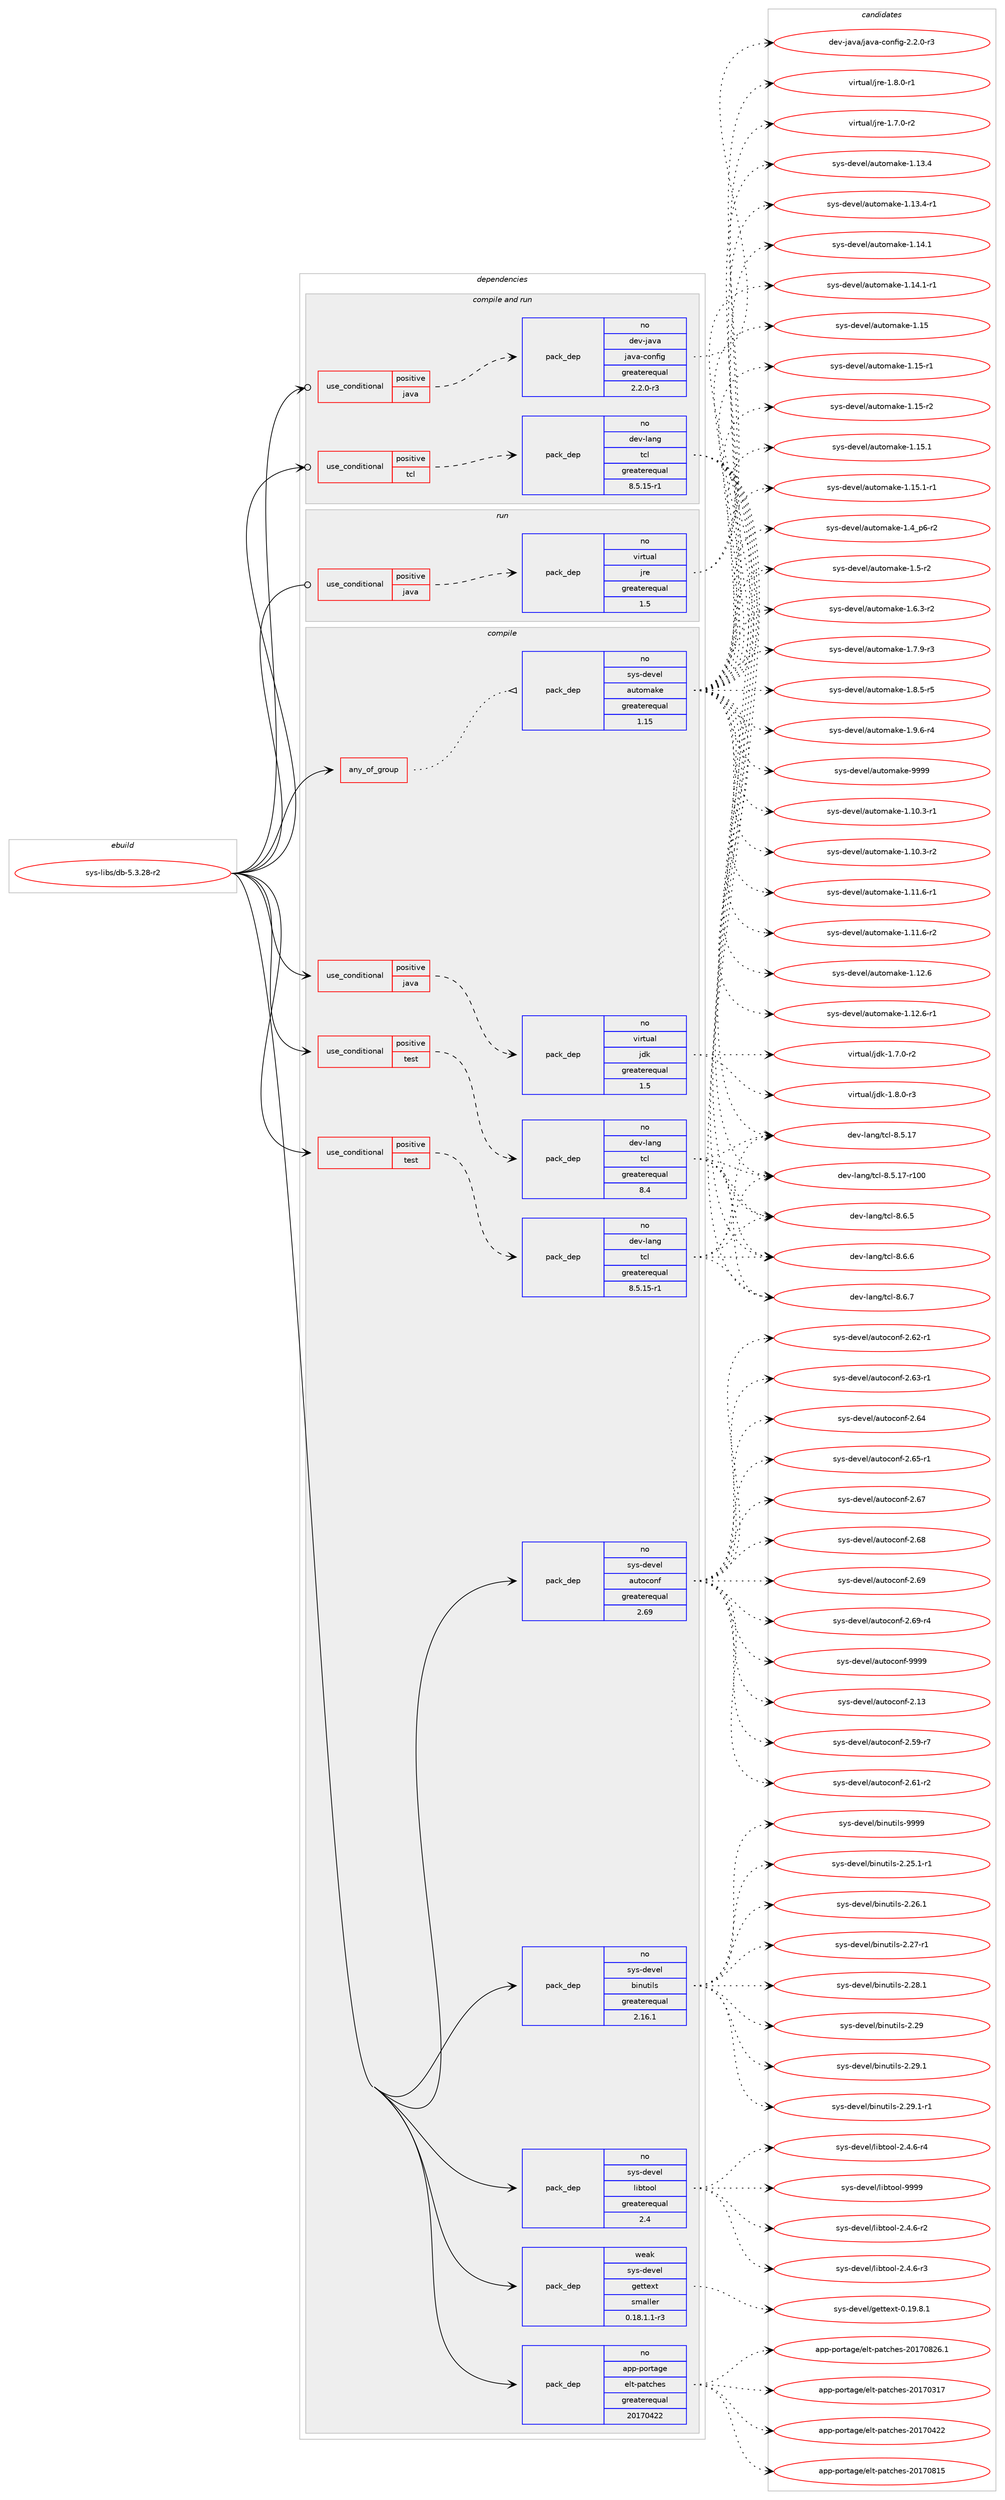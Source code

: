 digraph prolog {

# *************
# Graph options
# *************

newrank=true;
concentrate=true;
compound=true;
graph [rankdir=LR,fontname=Helvetica,fontsize=10,ranksep=1.5];#, ranksep=2.5, nodesep=0.2];
edge  [arrowhead=vee];
node  [fontname=Helvetica,fontsize=10];

# **********
# The ebuild
# **********

subgraph cluster_leftcol {
color=gray;
rank=same;
label=<<i>ebuild</i>>;
id [label="sys-libs/db-5.3.28-r2", color=red, width=4, href="../sys-libs/db-5.3.28-r2.svg"];
}

# ****************
# The dependencies
# ****************

subgraph cluster_midcol {
color=gray;
label=<<i>dependencies</i>>;
subgraph cluster_compile {
fillcolor="#eeeeee";
style=filled;
label=<<i>compile</i>>;
subgraph any8396 {
dependency493758 [label=<<TABLE BORDER="0" CELLBORDER="1" CELLSPACING="0" CELLPADDING="4"><TR><TD CELLPADDING="10">any_of_group</TD></TR></TABLE>>, shape=none, color=red];subgraph pack367025 {
dependency493759 [label=<<TABLE BORDER="0" CELLBORDER="1" CELLSPACING="0" CELLPADDING="4" WIDTH="220"><TR><TD ROWSPAN="6" CELLPADDING="30">pack_dep</TD></TR><TR><TD WIDTH="110">no</TD></TR><TR><TD>sys-devel</TD></TR><TR><TD>automake</TD></TR><TR><TD>greaterequal</TD></TR><TR><TD>1.15</TD></TR></TABLE>>, shape=none, color=blue];
}
dependency493758:e -> dependency493759:w [weight=20,style="dotted",arrowhead="oinv"];
}
id:e -> dependency493758:w [weight=20,style="solid",arrowhead="vee"];
subgraph cond118028 {
dependency493760 [label=<<TABLE BORDER="0" CELLBORDER="1" CELLSPACING="0" CELLPADDING="4"><TR><TD ROWSPAN="3" CELLPADDING="10">use_conditional</TD></TR><TR><TD>positive</TD></TR><TR><TD>java</TD></TR></TABLE>>, shape=none, color=red];
subgraph pack367026 {
dependency493761 [label=<<TABLE BORDER="0" CELLBORDER="1" CELLSPACING="0" CELLPADDING="4" WIDTH="220"><TR><TD ROWSPAN="6" CELLPADDING="30">pack_dep</TD></TR><TR><TD WIDTH="110">no</TD></TR><TR><TD>virtual</TD></TR><TR><TD>jdk</TD></TR><TR><TD>greaterequal</TD></TR><TR><TD>1.5</TD></TR></TABLE>>, shape=none, color=blue];
}
dependency493760:e -> dependency493761:w [weight=20,style="dashed",arrowhead="vee"];
}
id:e -> dependency493760:w [weight=20,style="solid",arrowhead="vee"];
subgraph cond118029 {
dependency493762 [label=<<TABLE BORDER="0" CELLBORDER="1" CELLSPACING="0" CELLPADDING="4"><TR><TD ROWSPAN="3" CELLPADDING="10">use_conditional</TD></TR><TR><TD>positive</TD></TR><TR><TD>test</TD></TR></TABLE>>, shape=none, color=red];
subgraph pack367027 {
dependency493763 [label=<<TABLE BORDER="0" CELLBORDER="1" CELLSPACING="0" CELLPADDING="4" WIDTH="220"><TR><TD ROWSPAN="6" CELLPADDING="30">pack_dep</TD></TR><TR><TD WIDTH="110">no</TD></TR><TR><TD>dev-lang</TD></TR><TR><TD>tcl</TD></TR><TR><TD>greaterequal</TD></TR><TR><TD>8.4</TD></TR></TABLE>>, shape=none, color=blue];
}
dependency493762:e -> dependency493763:w [weight=20,style="dashed",arrowhead="vee"];
}
id:e -> dependency493762:w [weight=20,style="solid",arrowhead="vee"];
subgraph cond118030 {
dependency493764 [label=<<TABLE BORDER="0" CELLBORDER="1" CELLSPACING="0" CELLPADDING="4"><TR><TD ROWSPAN="3" CELLPADDING="10">use_conditional</TD></TR><TR><TD>positive</TD></TR><TR><TD>test</TD></TR></TABLE>>, shape=none, color=red];
subgraph pack367028 {
dependency493765 [label=<<TABLE BORDER="0" CELLBORDER="1" CELLSPACING="0" CELLPADDING="4" WIDTH="220"><TR><TD ROWSPAN="6" CELLPADDING="30">pack_dep</TD></TR><TR><TD WIDTH="110">no</TD></TR><TR><TD>dev-lang</TD></TR><TR><TD>tcl</TD></TR><TR><TD>greaterequal</TD></TR><TR><TD>8.5.15-r1</TD></TR></TABLE>>, shape=none, color=blue];
}
dependency493764:e -> dependency493765:w [weight=20,style="dashed",arrowhead="vee"];
}
id:e -> dependency493764:w [weight=20,style="solid",arrowhead="vee"];
subgraph pack367029 {
dependency493766 [label=<<TABLE BORDER="0" CELLBORDER="1" CELLSPACING="0" CELLPADDING="4" WIDTH="220"><TR><TD ROWSPAN="6" CELLPADDING="30">pack_dep</TD></TR><TR><TD WIDTH="110">no</TD></TR><TR><TD>app-portage</TD></TR><TR><TD>elt-patches</TD></TR><TR><TD>greaterequal</TD></TR><TR><TD>20170422</TD></TR></TABLE>>, shape=none, color=blue];
}
id:e -> dependency493766:w [weight=20,style="solid",arrowhead="vee"];
subgraph pack367030 {
dependency493767 [label=<<TABLE BORDER="0" CELLBORDER="1" CELLSPACING="0" CELLPADDING="4" WIDTH="220"><TR><TD ROWSPAN="6" CELLPADDING="30">pack_dep</TD></TR><TR><TD WIDTH="110">no</TD></TR><TR><TD>sys-devel</TD></TR><TR><TD>autoconf</TD></TR><TR><TD>greaterequal</TD></TR><TR><TD>2.69</TD></TR></TABLE>>, shape=none, color=blue];
}
id:e -> dependency493767:w [weight=20,style="solid",arrowhead="vee"];
subgraph pack367031 {
dependency493768 [label=<<TABLE BORDER="0" CELLBORDER="1" CELLSPACING="0" CELLPADDING="4" WIDTH="220"><TR><TD ROWSPAN="6" CELLPADDING="30">pack_dep</TD></TR><TR><TD WIDTH="110">no</TD></TR><TR><TD>sys-devel</TD></TR><TR><TD>binutils</TD></TR><TR><TD>greaterequal</TD></TR><TR><TD>2.16.1</TD></TR></TABLE>>, shape=none, color=blue];
}
id:e -> dependency493768:w [weight=20,style="solid",arrowhead="vee"];
subgraph pack367032 {
dependency493769 [label=<<TABLE BORDER="0" CELLBORDER="1" CELLSPACING="0" CELLPADDING="4" WIDTH="220"><TR><TD ROWSPAN="6" CELLPADDING="30">pack_dep</TD></TR><TR><TD WIDTH="110">no</TD></TR><TR><TD>sys-devel</TD></TR><TR><TD>libtool</TD></TR><TR><TD>greaterequal</TD></TR><TR><TD>2.4</TD></TR></TABLE>>, shape=none, color=blue];
}
id:e -> dependency493769:w [weight=20,style="solid",arrowhead="vee"];
subgraph pack367033 {
dependency493770 [label=<<TABLE BORDER="0" CELLBORDER="1" CELLSPACING="0" CELLPADDING="4" WIDTH="220"><TR><TD ROWSPAN="6" CELLPADDING="30">pack_dep</TD></TR><TR><TD WIDTH="110">weak</TD></TR><TR><TD>sys-devel</TD></TR><TR><TD>gettext</TD></TR><TR><TD>smaller</TD></TR><TR><TD>0.18.1.1-r3</TD></TR></TABLE>>, shape=none, color=blue];
}
id:e -> dependency493770:w [weight=20,style="solid",arrowhead="vee"];
}
subgraph cluster_compileandrun {
fillcolor="#eeeeee";
style=filled;
label=<<i>compile and run</i>>;
subgraph cond118031 {
dependency493771 [label=<<TABLE BORDER="0" CELLBORDER="1" CELLSPACING="0" CELLPADDING="4"><TR><TD ROWSPAN="3" CELLPADDING="10">use_conditional</TD></TR><TR><TD>positive</TD></TR><TR><TD>java</TD></TR></TABLE>>, shape=none, color=red];
subgraph pack367034 {
dependency493772 [label=<<TABLE BORDER="0" CELLBORDER="1" CELLSPACING="0" CELLPADDING="4" WIDTH="220"><TR><TD ROWSPAN="6" CELLPADDING="30">pack_dep</TD></TR><TR><TD WIDTH="110">no</TD></TR><TR><TD>dev-java</TD></TR><TR><TD>java-config</TD></TR><TR><TD>greaterequal</TD></TR><TR><TD>2.2.0-r3</TD></TR></TABLE>>, shape=none, color=blue];
}
dependency493771:e -> dependency493772:w [weight=20,style="dashed",arrowhead="vee"];
}
id:e -> dependency493771:w [weight=20,style="solid",arrowhead="odotvee"];
subgraph cond118032 {
dependency493773 [label=<<TABLE BORDER="0" CELLBORDER="1" CELLSPACING="0" CELLPADDING="4"><TR><TD ROWSPAN="3" CELLPADDING="10">use_conditional</TD></TR><TR><TD>positive</TD></TR><TR><TD>tcl</TD></TR></TABLE>>, shape=none, color=red];
subgraph pack367035 {
dependency493774 [label=<<TABLE BORDER="0" CELLBORDER="1" CELLSPACING="0" CELLPADDING="4" WIDTH="220"><TR><TD ROWSPAN="6" CELLPADDING="30">pack_dep</TD></TR><TR><TD WIDTH="110">no</TD></TR><TR><TD>dev-lang</TD></TR><TR><TD>tcl</TD></TR><TR><TD>greaterequal</TD></TR><TR><TD>8.5.15-r1</TD></TR></TABLE>>, shape=none, color=blue];
}
dependency493773:e -> dependency493774:w [weight=20,style="dashed",arrowhead="vee"];
}
id:e -> dependency493773:w [weight=20,style="solid",arrowhead="odotvee"];
}
subgraph cluster_run {
fillcolor="#eeeeee";
style=filled;
label=<<i>run</i>>;
subgraph cond118033 {
dependency493775 [label=<<TABLE BORDER="0" CELLBORDER="1" CELLSPACING="0" CELLPADDING="4"><TR><TD ROWSPAN="3" CELLPADDING="10">use_conditional</TD></TR><TR><TD>positive</TD></TR><TR><TD>java</TD></TR></TABLE>>, shape=none, color=red];
subgraph pack367036 {
dependency493776 [label=<<TABLE BORDER="0" CELLBORDER="1" CELLSPACING="0" CELLPADDING="4" WIDTH="220"><TR><TD ROWSPAN="6" CELLPADDING="30">pack_dep</TD></TR><TR><TD WIDTH="110">no</TD></TR><TR><TD>virtual</TD></TR><TR><TD>jre</TD></TR><TR><TD>greaterequal</TD></TR><TR><TD>1.5</TD></TR></TABLE>>, shape=none, color=blue];
}
dependency493775:e -> dependency493776:w [weight=20,style="dashed",arrowhead="vee"];
}
id:e -> dependency493775:w [weight=20,style="solid",arrowhead="odot"];
}
}

# **************
# The candidates
# **************

subgraph cluster_choices {
rank=same;
color=gray;
label=<<i>candidates</i>>;

subgraph choice367025 {
color=black;
nodesep=1;
choice11512111545100101118101108479711711611110997107101454946494846514511449 [label="sys-devel/automake-1.10.3-r1", color=red, width=4,href="../sys-devel/automake-1.10.3-r1.svg"];
choice11512111545100101118101108479711711611110997107101454946494846514511450 [label="sys-devel/automake-1.10.3-r2", color=red, width=4,href="../sys-devel/automake-1.10.3-r2.svg"];
choice11512111545100101118101108479711711611110997107101454946494946544511449 [label="sys-devel/automake-1.11.6-r1", color=red, width=4,href="../sys-devel/automake-1.11.6-r1.svg"];
choice11512111545100101118101108479711711611110997107101454946494946544511450 [label="sys-devel/automake-1.11.6-r2", color=red, width=4,href="../sys-devel/automake-1.11.6-r2.svg"];
choice1151211154510010111810110847971171161111099710710145494649504654 [label="sys-devel/automake-1.12.6", color=red, width=4,href="../sys-devel/automake-1.12.6.svg"];
choice11512111545100101118101108479711711611110997107101454946495046544511449 [label="sys-devel/automake-1.12.6-r1", color=red, width=4,href="../sys-devel/automake-1.12.6-r1.svg"];
choice1151211154510010111810110847971171161111099710710145494649514652 [label="sys-devel/automake-1.13.4", color=red, width=4,href="../sys-devel/automake-1.13.4.svg"];
choice11512111545100101118101108479711711611110997107101454946495146524511449 [label="sys-devel/automake-1.13.4-r1", color=red, width=4,href="../sys-devel/automake-1.13.4-r1.svg"];
choice1151211154510010111810110847971171161111099710710145494649524649 [label="sys-devel/automake-1.14.1", color=red, width=4,href="../sys-devel/automake-1.14.1.svg"];
choice11512111545100101118101108479711711611110997107101454946495246494511449 [label="sys-devel/automake-1.14.1-r1", color=red, width=4,href="../sys-devel/automake-1.14.1-r1.svg"];
choice115121115451001011181011084797117116111109971071014549464953 [label="sys-devel/automake-1.15", color=red, width=4,href="../sys-devel/automake-1.15.svg"];
choice1151211154510010111810110847971171161111099710710145494649534511449 [label="sys-devel/automake-1.15-r1", color=red, width=4,href="../sys-devel/automake-1.15-r1.svg"];
choice1151211154510010111810110847971171161111099710710145494649534511450 [label="sys-devel/automake-1.15-r2", color=red, width=4,href="../sys-devel/automake-1.15-r2.svg"];
choice1151211154510010111810110847971171161111099710710145494649534649 [label="sys-devel/automake-1.15.1", color=red, width=4,href="../sys-devel/automake-1.15.1.svg"];
choice11512111545100101118101108479711711611110997107101454946495346494511449 [label="sys-devel/automake-1.15.1-r1", color=red, width=4,href="../sys-devel/automake-1.15.1-r1.svg"];
choice115121115451001011181011084797117116111109971071014549465295112544511450 [label="sys-devel/automake-1.4_p6-r2", color=red, width=4,href="../sys-devel/automake-1.4_p6-r2.svg"];
choice11512111545100101118101108479711711611110997107101454946534511450 [label="sys-devel/automake-1.5-r2", color=red, width=4,href="../sys-devel/automake-1.5-r2.svg"];
choice115121115451001011181011084797117116111109971071014549465446514511450 [label="sys-devel/automake-1.6.3-r2", color=red, width=4,href="../sys-devel/automake-1.6.3-r2.svg"];
choice115121115451001011181011084797117116111109971071014549465546574511451 [label="sys-devel/automake-1.7.9-r3", color=red, width=4,href="../sys-devel/automake-1.7.9-r3.svg"];
choice115121115451001011181011084797117116111109971071014549465646534511453 [label="sys-devel/automake-1.8.5-r5", color=red, width=4,href="../sys-devel/automake-1.8.5-r5.svg"];
choice115121115451001011181011084797117116111109971071014549465746544511452 [label="sys-devel/automake-1.9.6-r4", color=red, width=4,href="../sys-devel/automake-1.9.6-r4.svg"];
choice115121115451001011181011084797117116111109971071014557575757 [label="sys-devel/automake-9999", color=red, width=4,href="../sys-devel/automake-9999.svg"];
dependency493759:e -> choice11512111545100101118101108479711711611110997107101454946494846514511449:w [style=dotted,weight="100"];
dependency493759:e -> choice11512111545100101118101108479711711611110997107101454946494846514511450:w [style=dotted,weight="100"];
dependency493759:e -> choice11512111545100101118101108479711711611110997107101454946494946544511449:w [style=dotted,weight="100"];
dependency493759:e -> choice11512111545100101118101108479711711611110997107101454946494946544511450:w [style=dotted,weight="100"];
dependency493759:e -> choice1151211154510010111810110847971171161111099710710145494649504654:w [style=dotted,weight="100"];
dependency493759:e -> choice11512111545100101118101108479711711611110997107101454946495046544511449:w [style=dotted,weight="100"];
dependency493759:e -> choice1151211154510010111810110847971171161111099710710145494649514652:w [style=dotted,weight="100"];
dependency493759:e -> choice11512111545100101118101108479711711611110997107101454946495146524511449:w [style=dotted,weight="100"];
dependency493759:e -> choice1151211154510010111810110847971171161111099710710145494649524649:w [style=dotted,weight="100"];
dependency493759:e -> choice11512111545100101118101108479711711611110997107101454946495246494511449:w [style=dotted,weight="100"];
dependency493759:e -> choice115121115451001011181011084797117116111109971071014549464953:w [style=dotted,weight="100"];
dependency493759:e -> choice1151211154510010111810110847971171161111099710710145494649534511449:w [style=dotted,weight="100"];
dependency493759:e -> choice1151211154510010111810110847971171161111099710710145494649534511450:w [style=dotted,weight="100"];
dependency493759:e -> choice1151211154510010111810110847971171161111099710710145494649534649:w [style=dotted,weight="100"];
dependency493759:e -> choice11512111545100101118101108479711711611110997107101454946495346494511449:w [style=dotted,weight="100"];
dependency493759:e -> choice115121115451001011181011084797117116111109971071014549465295112544511450:w [style=dotted,weight="100"];
dependency493759:e -> choice11512111545100101118101108479711711611110997107101454946534511450:w [style=dotted,weight="100"];
dependency493759:e -> choice115121115451001011181011084797117116111109971071014549465446514511450:w [style=dotted,weight="100"];
dependency493759:e -> choice115121115451001011181011084797117116111109971071014549465546574511451:w [style=dotted,weight="100"];
dependency493759:e -> choice115121115451001011181011084797117116111109971071014549465646534511453:w [style=dotted,weight="100"];
dependency493759:e -> choice115121115451001011181011084797117116111109971071014549465746544511452:w [style=dotted,weight="100"];
dependency493759:e -> choice115121115451001011181011084797117116111109971071014557575757:w [style=dotted,weight="100"];
}
subgraph choice367026 {
color=black;
nodesep=1;
choice11810511411611797108471061001074549465546484511450 [label="virtual/jdk-1.7.0-r2", color=red, width=4,href="../virtual/jdk-1.7.0-r2.svg"];
choice11810511411611797108471061001074549465646484511451 [label="virtual/jdk-1.8.0-r3", color=red, width=4,href="../virtual/jdk-1.8.0-r3.svg"];
dependency493761:e -> choice11810511411611797108471061001074549465546484511450:w [style=dotted,weight="100"];
dependency493761:e -> choice11810511411611797108471061001074549465646484511451:w [style=dotted,weight="100"];
}
subgraph choice367027 {
color=black;
nodesep=1;
choice1001011184510897110103471169910845564653464955 [label="dev-lang/tcl-8.5.17", color=red, width=4,href="../dev-lang/tcl-8.5.17.svg"];
choice100101118451089711010347116991084556465346495545114494848 [label="dev-lang/tcl-8.5.17-r100", color=red, width=4,href="../dev-lang/tcl-8.5.17-r100.svg"];
choice10010111845108971101034711699108455646544653 [label="dev-lang/tcl-8.6.5", color=red, width=4,href="../dev-lang/tcl-8.6.5.svg"];
choice10010111845108971101034711699108455646544654 [label="dev-lang/tcl-8.6.6", color=red, width=4,href="../dev-lang/tcl-8.6.6.svg"];
choice10010111845108971101034711699108455646544655 [label="dev-lang/tcl-8.6.7", color=red, width=4,href="../dev-lang/tcl-8.6.7.svg"];
dependency493763:e -> choice1001011184510897110103471169910845564653464955:w [style=dotted,weight="100"];
dependency493763:e -> choice100101118451089711010347116991084556465346495545114494848:w [style=dotted,weight="100"];
dependency493763:e -> choice10010111845108971101034711699108455646544653:w [style=dotted,weight="100"];
dependency493763:e -> choice10010111845108971101034711699108455646544654:w [style=dotted,weight="100"];
dependency493763:e -> choice10010111845108971101034711699108455646544655:w [style=dotted,weight="100"];
}
subgraph choice367028 {
color=black;
nodesep=1;
choice1001011184510897110103471169910845564653464955 [label="dev-lang/tcl-8.5.17", color=red, width=4,href="../dev-lang/tcl-8.5.17.svg"];
choice100101118451089711010347116991084556465346495545114494848 [label="dev-lang/tcl-8.5.17-r100", color=red, width=4,href="../dev-lang/tcl-8.5.17-r100.svg"];
choice10010111845108971101034711699108455646544653 [label="dev-lang/tcl-8.6.5", color=red, width=4,href="../dev-lang/tcl-8.6.5.svg"];
choice10010111845108971101034711699108455646544654 [label="dev-lang/tcl-8.6.6", color=red, width=4,href="../dev-lang/tcl-8.6.6.svg"];
choice10010111845108971101034711699108455646544655 [label="dev-lang/tcl-8.6.7", color=red, width=4,href="../dev-lang/tcl-8.6.7.svg"];
dependency493765:e -> choice1001011184510897110103471169910845564653464955:w [style=dotted,weight="100"];
dependency493765:e -> choice100101118451089711010347116991084556465346495545114494848:w [style=dotted,weight="100"];
dependency493765:e -> choice10010111845108971101034711699108455646544653:w [style=dotted,weight="100"];
dependency493765:e -> choice10010111845108971101034711699108455646544654:w [style=dotted,weight="100"];
dependency493765:e -> choice10010111845108971101034711699108455646544655:w [style=dotted,weight="100"];
}
subgraph choice367029 {
color=black;
nodesep=1;
choice97112112451121111141169710310147101108116451129711699104101115455048495548514955 [label="app-portage/elt-patches-20170317", color=red, width=4,href="../app-portage/elt-patches-20170317.svg"];
choice97112112451121111141169710310147101108116451129711699104101115455048495548525050 [label="app-portage/elt-patches-20170422", color=red, width=4,href="../app-portage/elt-patches-20170422.svg"];
choice97112112451121111141169710310147101108116451129711699104101115455048495548564953 [label="app-portage/elt-patches-20170815", color=red, width=4,href="../app-portage/elt-patches-20170815.svg"];
choice971121124511211111411697103101471011081164511297116991041011154550484955485650544649 [label="app-portage/elt-patches-20170826.1", color=red, width=4,href="../app-portage/elt-patches-20170826.1.svg"];
dependency493766:e -> choice97112112451121111141169710310147101108116451129711699104101115455048495548514955:w [style=dotted,weight="100"];
dependency493766:e -> choice97112112451121111141169710310147101108116451129711699104101115455048495548525050:w [style=dotted,weight="100"];
dependency493766:e -> choice97112112451121111141169710310147101108116451129711699104101115455048495548564953:w [style=dotted,weight="100"];
dependency493766:e -> choice971121124511211111411697103101471011081164511297116991041011154550484955485650544649:w [style=dotted,weight="100"];
}
subgraph choice367030 {
color=black;
nodesep=1;
choice115121115451001011181011084797117116111991111101024550464951 [label="sys-devel/autoconf-2.13", color=red, width=4,href="../sys-devel/autoconf-2.13.svg"];
choice1151211154510010111810110847971171161119911111010245504653574511455 [label="sys-devel/autoconf-2.59-r7", color=red, width=4,href="../sys-devel/autoconf-2.59-r7.svg"];
choice1151211154510010111810110847971171161119911111010245504654494511450 [label="sys-devel/autoconf-2.61-r2", color=red, width=4,href="../sys-devel/autoconf-2.61-r2.svg"];
choice1151211154510010111810110847971171161119911111010245504654504511449 [label="sys-devel/autoconf-2.62-r1", color=red, width=4,href="../sys-devel/autoconf-2.62-r1.svg"];
choice1151211154510010111810110847971171161119911111010245504654514511449 [label="sys-devel/autoconf-2.63-r1", color=red, width=4,href="../sys-devel/autoconf-2.63-r1.svg"];
choice115121115451001011181011084797117116111991111101024550465452 [label="sys-devel/autoconf-2.64", color=red, width=4,href="../sys-devel/autoconf-2.64.svg"];
choice1151211154510010111810110847971171161119911111010245504654534511449 [label="sys-devel/autoconf-2.65-r1", color=red, width=4,href="../sys-devel/autoconf-2.65-r1.svg"];
choice115121115451001011181011084797117116111991111101024550465455 [label="sys-devel/autoconf-2.67", color=red, width=4,href="../sys-devel/autoconf-2.67.svg"];
choice115121115451001011181011084797117116111991111101024550465456 [label="sys-devel/autoconf-2.68", color=red, width=4,href="../sys-devel/autoconf-2.68.svg"];
choice115121115451001011181011084797117116111991111101024550465457 [label="sys-devel/autoconf-2.69", color=red, width=4,href="../sys-devel/autoconf-2.69.svg"];
choice1151211154510010111810110847971171161119911111010245504654574511452 [label="sys-devel/autoconf-2.69-r4", color=red, width=4,href="../sys-devel/autoconf-2.69-r4.svg"];
choice115121115451001011181011084797117116111991111101024557575757 [label="sys-devel/autoconf-9999", color=red, width=4,href="../sys-devel/autoconf-9999.svg"];
dependency493767:e -> choice115121115451001011181011084797117116111991111101024550464951:w [style=dotted,weight="100"];
dependency493767:e -> choice1151211154510010111810110847971171161119911111010245504653574511455:w [style=dotted,weight="100"];
dependency493767:e -> choice1151211154510010111810110847971171161119911111010245504654494511450:w [style=dotted,weight="100"];
dependency493767:e -> choice1151211154510010111810110847971171161119911111010245504654504511449:w [style=dotted,weight="100"];
dependency493767:e -> choice1151211154510010111810110847971171161119911111010245504654514511449:w [style=dotted,weight="100"];
dependency493767:e -> choice115121115451001011181011084797117116111991111101024550465452:w [style=dotted,weight="100"];
dependency493767:e -> choice1151211154510010111810110847971171161119911111010245504654534511449:w [style=dotted,weight="100"];
dependency493767:e -> choice115121115451001011181011084797117116111991111101024550465455:w [style=dotted,weight="100"];
dependency493767:e -> choice115121115451001011181011084797117116111991111101024550465456:w [style=dotted,weight="100"];
dependency493767:e -> choice115121115451001011181011084797117116111991111101024550465457:w [style=dotted,weight="100"];
dependency493767:e -> choice1151211154510010111810110847971171161119911111010245504654574511452:w [style=dotted,weight="100"];
dependency493767:e -> choice115121115451001011181011084797117116111991111101024557575757:w [style=dotted,weight="100"];
}
subgraph choice367031 {
color=black;
nodesep=1;
choice115121115451001011181011084798105110117116105108115455046505346494511449 [label="sys-devel/binutils-2.25.1-r1", color=red, width=4,href="../sys-devel/binutils-2.25.1-r1.svg"];
choice11512111545100101118101108479810511011711610510811545504650544649 [label="sys-devel/binutils-2.26.1", color=red, width=4,href="../sys-devel/binutils-2.26.1.svg"];
choice11512111545100101118101108479810511011711610510811545504650554511449 [label="sys-devel/binutils-2.27-r1", color=red, width=4,href="../sys-devel/binutils-2.27-r1.svg"];
choice11512111545100101118101108479810511011711610510811545504650564649 [label="sys-devel/binutils-2.28.1", color=red, width=4,href="../sys-devel/binutils-2.28.1.svg"];
choice1151211154510010111810110847981051101171161051081154550465057 [label="sys-devel/binutils-2.29", color=red, width=4,href="../sys-devel/binutils-2.29.svg"];
choice11512111545100101118101108479810511011711610510811545504650574649 [label="sys-devel/binutils-2.29.1", color=red, width=4,href="../sys-devel/binutils-2.29.1.svg"];
choice115121115451001011181011084798105110117116105108115455046505746494511449 [label="sys-devel/binutils-2.29.1-r1", color=red, width=4,href="../sys-devel/binutils-2.29.1-r1.svg"];
choice1151211154510010111810110847981051101171161051081154557575757 [label="sys-devel/binutils-9999", color=red, width=4,href="../sys-devel/binutils-9999.svg"];
dependency493768:e -> choice115121115451001011181011084798105110117116105108115455046505346494511449:w [style=dotted,weight="100"];
dependency493768:e -> choice11512111545100101118101108479810511011711610510811545504650544649:w [style=dotted,weight="100"];
dependency493768:e -> choice11512111545100101118101108479810511011711610510811545504650554511449:w [style=dotted,weight="100"];
dependency493768:e -> choice11512111545100101118101108479810511011711610510811545504650564649:w [style=dotted,weight="100"];
dependency493768:e -> choice1151211154510010111810110847981051101171161051081154550465057:w [style=dotted,weight="100"];
dependency493768:e -> choice11512111545100101118101108479810511011711610510811545504650574649:w [style=dotted,weight="100"];
dependency493768:e -> choice115121115451001011181011084798105110117116105108115455046505746494511449:w [style=dotted,weight="100"];
dependency493768:e -> choice1151211154510010111810110847981051101171161051081154557575757:w [style=dotted,weight="100"];
}
subgraph choice367032 {
color=black;
nodesep=1;
choice1151211154510010111810110847108105981161111111084550465246544511450 [label="sys-devel/libtool-2.4.6-r2", color=red, width=4,href="../sys-devel/libtool-2.4.6-r2.svg"];
choice1151211154510010111810110847108105981161111111084550465246544511451 [label="sys-devel/libtool-2.4.6-r3", color=red, width=4,href="../sys-devel/libtool-2.4.6-r3.svg"];
choice1151211154510010111810110847108105981161111111084550465246544511452 [label="sys-devel/libtool-2.4.6-r4", color=red, width=4,href="../sys-devel/libtool-2.4.6-r4.svg"];
choice1151211154510010111810110847108105981161111111084557575757 [label="sys-devel/libtool-9999", color=red, width=4,href="../sys-devel/libtool-9999.svg"];
dependency493769:e -> choice1151211154510010111810110847108105981161111111084550465246544511450:w [style=dotted,weight="100"];
dependency493769:e -> choice1151211154510010111810110847108105981161111111084550465246544511451:w [style=dotted,weight="100"];
dependency493769:e -> choice1151211154510010111810110847108105981161111111084550465246544511452:w [style=dotted,weight="100"];
dependency493769:e -> choice1151211154510010111810110847108105981161111111084557575757:w [style=dotted,weight="100"];
}
subgraph choice367033 {
color=black;
nodesep=1;
choice1151211154510010111810110847103101116116101120116454846495746564649 [label="sys-devel/gettext-0.19.8.1", color=red, width=4,href="../sys-devel/gettext-0.19.8.1.svg"];
dependency493770:e -> choice1151211154510010111810110847103101116116101120116454846495746564649:w [style=dotted,weight="100"];
}
subgraph choice367034 {
color=black;
nodesep=1;
choice10010111845106971189747106971189745991111101021051034550465046484511451 [label="dev-java/java-config-2.2.0-r3", color=red, width=4,href="../dev-java/java-config-2.2.0-r3.svg"];
dependency493772:e -> choice10010111845106971189747106971189745991111101021051034550465046484511451:w [style=dotted,weight="100"];
}
subgraph choice367035 {
color=black;
nodesep=1;
choice1001011184510897110103471169910845564653464955 [label="dev-lang/tcl-8.5.17", color=red, width=4,href="../dev-lang/tcl-8.5.17.svg"];
choice100101118451089711010347116991084556465346495545114494848 [label="dev-lang/tcl-8.5.17-r100", color=red, width=4,href="../dev-lang/tcl-8.5.17-r100.svg"];
choice10010111845108971101034711699108455646544653 [label="dev-lang/tcl-8.6.5", color=red, width=4,href="../dev-lang/tcl-8.6.5.svg"];
choice10010111845108971101034711699108455646544654 [label="dev-lang/tcl-8.6.6", color=red, width=4,href="../dev-lang/tcl-8.6.6.svg"];
choice10010111845108971101034711699108455646544655 [label="dev-lang/tcl-8.6.7", color=red, width=4,href="../dev-lang/tcl-8.6.7.svg"];
dependency493774:e -> choice1001011184510897110103471169910845564653464955:w [style=dotted,weight="100"];
dependency493774:e -> choice100101118451089711010347116991084556465346495545114494848:w [style=dotted,weight="100"];
dependency493774:e -> choice10010111845108971101034711699108455646544653:w [style=dotted,weight="100"];
dependency493774:e -> choice10010111845108971101034711699108455646544654:w [style=dotted,weight="100"];
dependency493774:e -> choice10010111845108971101034711699108455646544655:w [style=dotted,weight="100"];
}
subgraph choice367036 {
color=black;
nodesep=1;
choice11810511411611797108471061141014549465546484511450 [label="virtual/jre-1.7.0-r2", color=red, width=4,href="../virtual/jre-1.7.0-r2.svg"];
choice11810511411611797108471061141014549465646484511449 [label="virtual/jre-1.8.0-r1", color=red, width=4,href="../virtual/jre-1.8.0-r1.svg"];
dependency493776:e -> choice11810511411611797108471061141014549465546484511450:w [style=dotted,weight="100"];
dependency493776:e -> choice11810511411611797108471061141014549465646484511449:w [style=dotted,weight="100"];
}
}

}
